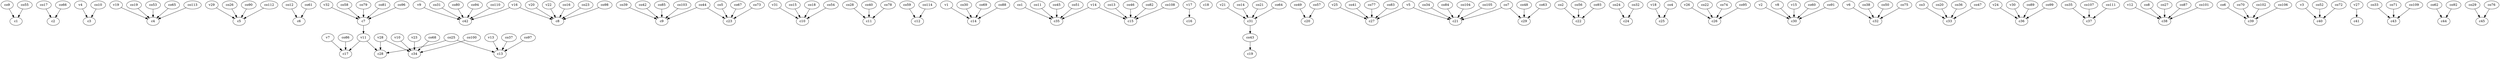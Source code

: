 strict digraph  {
c1;
c2;
c3;
c4;
c5;
c6;
c7;
c8;
c9;
c10;
c11;
c12;
c13;
c14;
c15;
c16;
c17;
c18;
c19;
c20;
c21;
c22;
c23;
c24;
c25;
c26;
c27;
c28;
c29;
c30;
c31;
c32;
c33;
c34;
c35;
c36;
c37;
c38;
c39;
c40;
c41;
c42;
c43;
c44;
c45;
v1;
v2;
v3;
v4;
v5;
v6;
v7;
v8;
v9;
v10;
v11;
v12;
v13;
v14;
v15;
v16;
v17;
v18;
v19;
v20;
v21;
v22;
v23;
v24;
v25;
v26;
v27;
v28;
v29;
v30;
v31;
v32;
co1;
co2;
co3;
co4;
co5;
co6;
co7;
co8;
co9;
co10;
co11;
co12;
co13;
co14;
co15;
co16;
co17;
co18;
co19;
co20;
co21;
co22;
co23;
co24;
co25;
co26;
co27;
co28;
co29;
co30;
co31;
co32;
co33;
co34;
co35;
co36;
co37;
co38;
co39;
co40;
co41;
co42;
co43;
co44;
co45;
co46;
co47;
co48;
co49;
co50;
co51;
co52;
co53;
co54;
co55;
co56;
co57;
co58;
co59;
co60;
co61;
co62;
co63;
co64;
co65;
co66;
co67;
co68;
co69;
co70;
co71;
co72;
co73;
co74;
co75;
co76;
co77;
co78;
co79;
co80;
co81;
co82;
co83;
co84;
co85;
co86;
co87;
co88;
co89;
co90;
co91;
co92;
co93;
co94;
co95;
co96;
co97;
co98;
co99;
co100;
co101;
co102;
co103;
co104;
co105;
co106;
co107;
co108;
co109;
co110;
co111;
co112;
co113;
co114;
c7 -> v11  [weight=1];
c31 -> co43  [weight=1];
v1 -> c14  [weight=1];
v2 -> c30  [weight=1];
v3 -> c40  [weight=1];
v4 -> c3  [weight=1];
v5 -> c27  [weight=1];
v5 -> c21  [weight=1];
v6 -> c32  [weight=1];
v7 -> c17  [weight=1];
v8 -> c30  [weight=1];
v9 -> c42  [weight=1];
v10 -> c34  [weight=1];
v11 -> c28  [weight=1];
v11 -> c17  [weight=1];
v12 -> c38  [weight=1];
v13 -> c13  [weight=1];
v14 -> c35  [weight=1];
v14 -> c15  [weight=1];
v15 -> c30  [weight=1];
v16 -> c42  [weight=1];
v16 -> c8  [weight=1];
v17 -> c16  [weight=1];
v18 -> c25  [weight=1];
v19 -> c4  [weight=1];
v20 -> c8  [weight=1];
v21 -> c31  [weight=1];
v22 -> c8  [weight=1];
v23 -> c34  [weight=1];
v24 -> c36  [weight=1];
v25 -> c27  [weight=1];
v26 -> c26  [weight=1];
v27 -> c41  [weight=1];
v28 -> c28  [weight=1];
v28 -> c34  [weight=1];
v29 -> c5  [weight=1];
v30 -> c36  [weight=1];
v31 -> c10  [weight=1];
v32 -> c7  [weight=1];
co1 -> c35  [weight=1];
co2 -> c22  [weight=1];
co3 -> c33  [weight=1];
co4 -> c25  [weight=1];
co5 -> c23  [weight=1];
co6 -> c39  [weight=1];
co7 -> c29  [weight=1];
co7 -> c21  [weight=1];
co8 -> c38  [weight=1];
co9 -> c1  [weight=1];
co10 -> c3  [weight=1];
co11 -> c35  [weight=1];
co12 -> c6  [weight=1];
co13 -> c15  [weight=1];
co14 -> c31  [weight=1];
co15 -> c10  [weight=1];
co16 -> c8  [weight=1];
co17 -> c2  [weight=1];
co18 -> c10  [weight=1];
co19 -> c4  [weight=1];
co20 -> c33  [weight=1];
co21 -> c31  [weight=1];
co22 -> c26  [weight=1];
co23 -> c8  [weight=1];
co24 -> c24  [weight=1];
co25 -> c13  [weight=1];
co25 -> c28  [weight=1];
co26 -> c5  [weight=1];
co27 -> c38  [weight=1];
co28 -> c11  [weight=1];
co29 -> c45  [weight=1];
co30 -> c14  [weight=1];
co31 -> c42  [weight=1];
co32 -> c24  [weight=1];
co33 -> c43  [weight=1];
co34 -> c21  [weight=1];
co35 -> c37  [weight=1];
co36 -> c33  [weight=1];
co37 -> c13  [weight=1];
co38 -> c32  [weight=1];
co39 -> c9  [weight=1];
co40 -> c11  [weight=1];
co41 -> c27  [weight=1];
co42 -> c9  [weight=1];
co43 -> c19  [weight=1];
co44 -> c9  [weight=1];
co44 -> c23  [weight=1];
co45 -> c35  [weight=1];
co46 -> c15  [weight=1];
co47 -> c33  [weight=1];
co48 -> c29  [weight=1];
co49 -> c20  [weight=1];
co50 -> c32  [weight=1];
co51 -> c35  [weight=1];
co52 -> c40  [weight=1];
co53 -> c4  [weight=1];
co54 -> c10  [weight=1];
co55 -> c1  [weight=1];
co56 -> c22  [weight=1];
co57 -> c20  [weight=1];
co58 -> c7  [weight=1];
co59 -> c12  [weight=1];
co60 -> c30  [weight=1];
co61 -> c6  [weight=1];
co62 -> c44  [weight=1];
co63 -> c29  [weight=1];
co64 -> c31  [weight=1];
co65 -> c4  [weight=1];
co66 -> c2  [weight=1];
co67 -> c23  [weight=1];
co68 -> c34  [weight=1];
co69 -> c14  [weight=1];
co70 -> c39  [weight=1];
co71 -> c43  [weight=1];
co72 -> c40  [weight=1];
co73 -> c23  [weight=1];
co74 -> c26  [weight=1];
co75 -> c32  [weight=1];
co76 -> c45  [weight=1];
co77 -> c27  [weight=1];
co78 -> c11  [weight=1];
co79 -> c7  [weight=1];
co80 -> c42  [weight=1];
co81 -> c7  [weight=1];
co82 -> c15  [weight=1];
co83 -> c27  [weight=1];
co84 -> c21  [weight=1];
co85 -> c9  [weight=1];
co86 -> c17  [weight=1];
co87 -> c38  [weight=1];
co88 -> c14  [weight=1];
co89 -> c36  [weight=1];
co90 -> c5  [weight=1];
co91 -> c30  [weight=1];
co92 -> c44  [weight=1];
co93 -> c22  [weight=1];
co94 -> c42  [weight=1];
co95 -> c26  [weight=1];
co96 -> c7  [weight=1];
co97 -> c13  [weight=1];
co98 -> c8  [weight=1];
co99 -> c36  [weight=1];
co100 -> c34  [weight=1];
co101 -> c38  [weight=1];
co102 -> c39  [weight=1];
co103 -> c9  [weight=1];
co104 -> c21  [weight=1];
co105 -> c21  [weight=1];
co106 -> c39  [weight=1];
co107 -> c37  [weight=1];
co108 -> c15  [weight=1];
co109 -> c43  [weight=1];
co110 -> c42  [weight=1];
co111 -> c37  [weight=1];
co112 -> c5  [weight=1];
co113 -> c4  [weight=1];
co114 -> c12  [weight=1];
}
